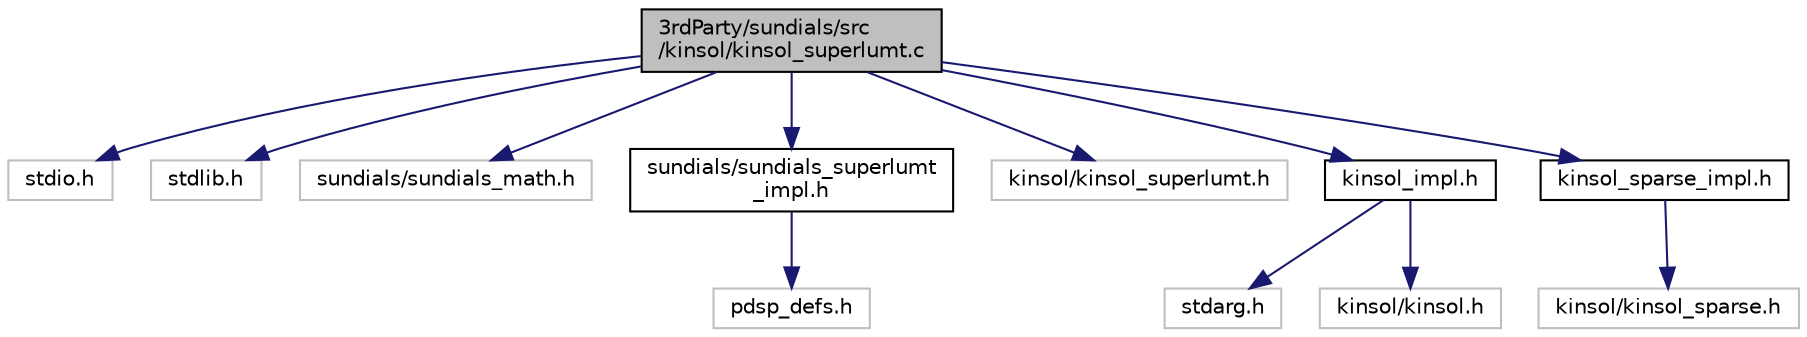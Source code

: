 digraph "3rdParty/sundials/src/kinsol/kinsol_superlumt.c"
{
  edge [fontname="Helvetica",fontsize="10",labelfontname="Helvetica",labelfontsize="10"];
  node [fontname="Helvetica",fontsize="10",shape=record];
  Node0 [label="3rdParty/sundials/src\l/kinsol/kinsol_superlumt.c",height=0.2,width=0.4,color="black", fillcolor="grey75", style="filled", fontcolor="black"];
  Node0 -> Node1 [color="midnightblue",fontsize="10",style="solid",fontname="Helvetica"];
  Node1 [label="stdio.h",height=0.2,width=0.4,color="grey75", fillcolor="white", style="filled"];
  Node0 -> Node2 [color="midnightblue",fontsize="10",style="solid",fontname="Helvetica"];
  Node2 [label="stdlib.h",height=0.2,width=0.4,color="grey75", fillcolor="white", style="filled"];
  Node0 -> Node3 [color="midnightblue",fontsize="10",style="solid",fontname="Helvetica"];
  Node3 [label="sundials/sundials_math.h",height=0.2,width=0.4,color="grey75", fillcolor="white", style="filled"];
  Node0 -> Node4 [color="midnightblue",fontsize="10",style="solid",fontname="Helvetica"];
  Node4 [label="sundials/sundials_superlumt\l_impl.h",height=0.2,width=0.4,color="black", fillcolor="white", style="filled",URL="$d8/d48/sundials__superlumt__impl_8h.html"];
  Node4 -> Node5 [color="midnightblue",fontsize="10",style="solid",fontname="Helvetica"];
  Node5 [label="pdsp_defs.h",height=0.2,width=0.4,color="grey75", fillcolor="white", style="filled"];
  Node0 -> Node6 [color="midnightblue",fontsize="10",style="solid",fontname="Helvetica"];
  Node6 [label="kinsol/kinsol_superlumt.h",height=0.2,width=0.4,color="grey75", fillcolor="white", style="filled"];
  Node0 -> Node7 [color="midnightblue",fontsize="10",style="solid",fontname="Helvetica"];
  Node7 [label="kinsol_impl.h",height=0.2,width=0.4,color="black", fillcolor="white", style="filled",URL="$d6/d83/3rd_party_2sundials_2src_2kinsol_2kinsol__impl_8h.html"];
  Node7 -> Node8 [color="midnightblue",fontsize="10",style="solid",fontname="Helvetica"];
  Node8 [label="stdarg.h",height=0.2,width=0.4,color="grey75", fillcolor="white", style="filled"];
  Node7 -> Node9 [color="midnightblue",fontsize="10",style="solid",fontname="Helvetica"];
  Node9 [label="kinsol/kinsol.h",height=0.2,width=0.4,color="grey75", fillcolor="white", style="filled"];
  Node0 -> Node10 [color="midnightblue",fontsize="10",style="solid",fontname="Helvetica"];
  Node10 [label="kinsol_sparse_impl.h",height=0.2,width=0.4,color="black", fillcolor="white", style="filled",URL="$d1/da2/kinsol__sparse__impl_8h.html"];
  Node10 -> Node11 [color="midnightblue",fontsize="10",style="solid",fontname="Helvetica"];
  Node11 [label="kinsol/kinsol_sparse.h",height=0.2,width=0.4,color="grey75", fillcolor="white", style="filled"];
}
